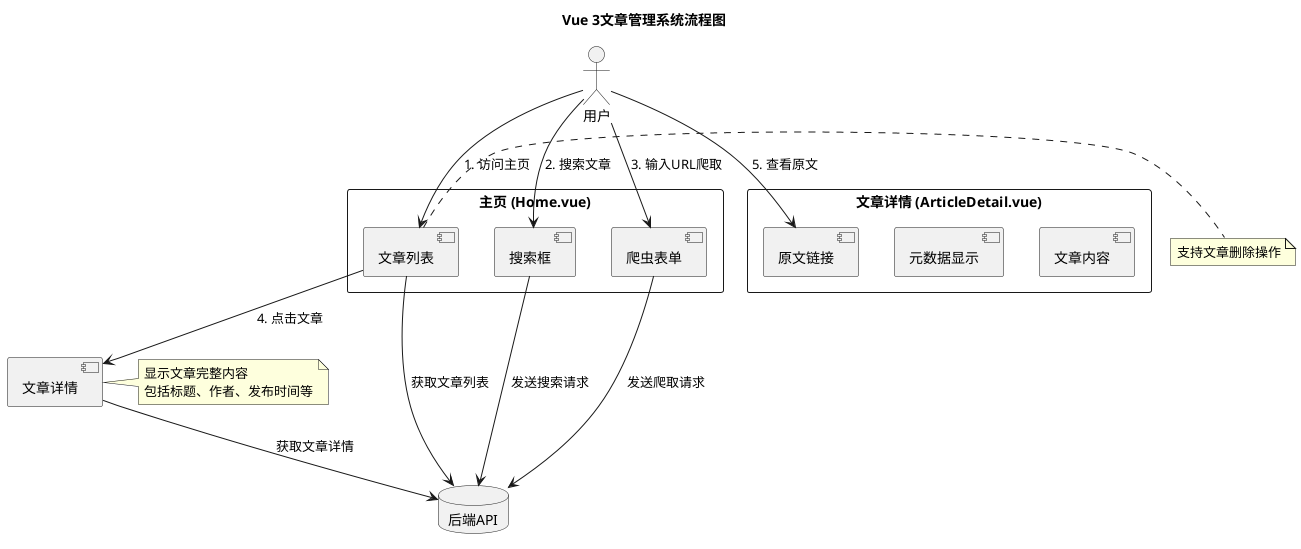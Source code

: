 @startuml
title Vue 3文章管理系统流程图

actor 用户
rectangle "主页 (Home.vue)" {
    [文章列表] as ArticleList
    [搜索框] as SearchBox
    [爬虫表单] as CrawlerForm
}

rectangle "文章详情 (ArticleDetail.vue)" {
    [文章内容] as ArticleContent
    [元数据显示] as MetaData
    [原文链接] as SourceLink
}

database "后端API" as Backend

用户 --> ArticleList : 1. 访问主页
用户 --> SearchBox : 2. 搜索文章
用户 --> CrawlerForm : 3. 输入URL爬取
ArticleList --> [文章详情] : 4. 点击文章
用户 --> SourceLink : 5. 查看原文

CrawlerForm --> Backend : 发送爬取请求
SearchBox --> Backend : 发送搜索请求
ArticleList --> Backend : 获取文章列表
[文章详情] --> Backend : 获取文章详情

note right of ArticleList
  支持文章删除操作
end note

note right of [文章详情]
  显示文章完整内容
  包括标题、作者、发布时间等
end note

@enduml